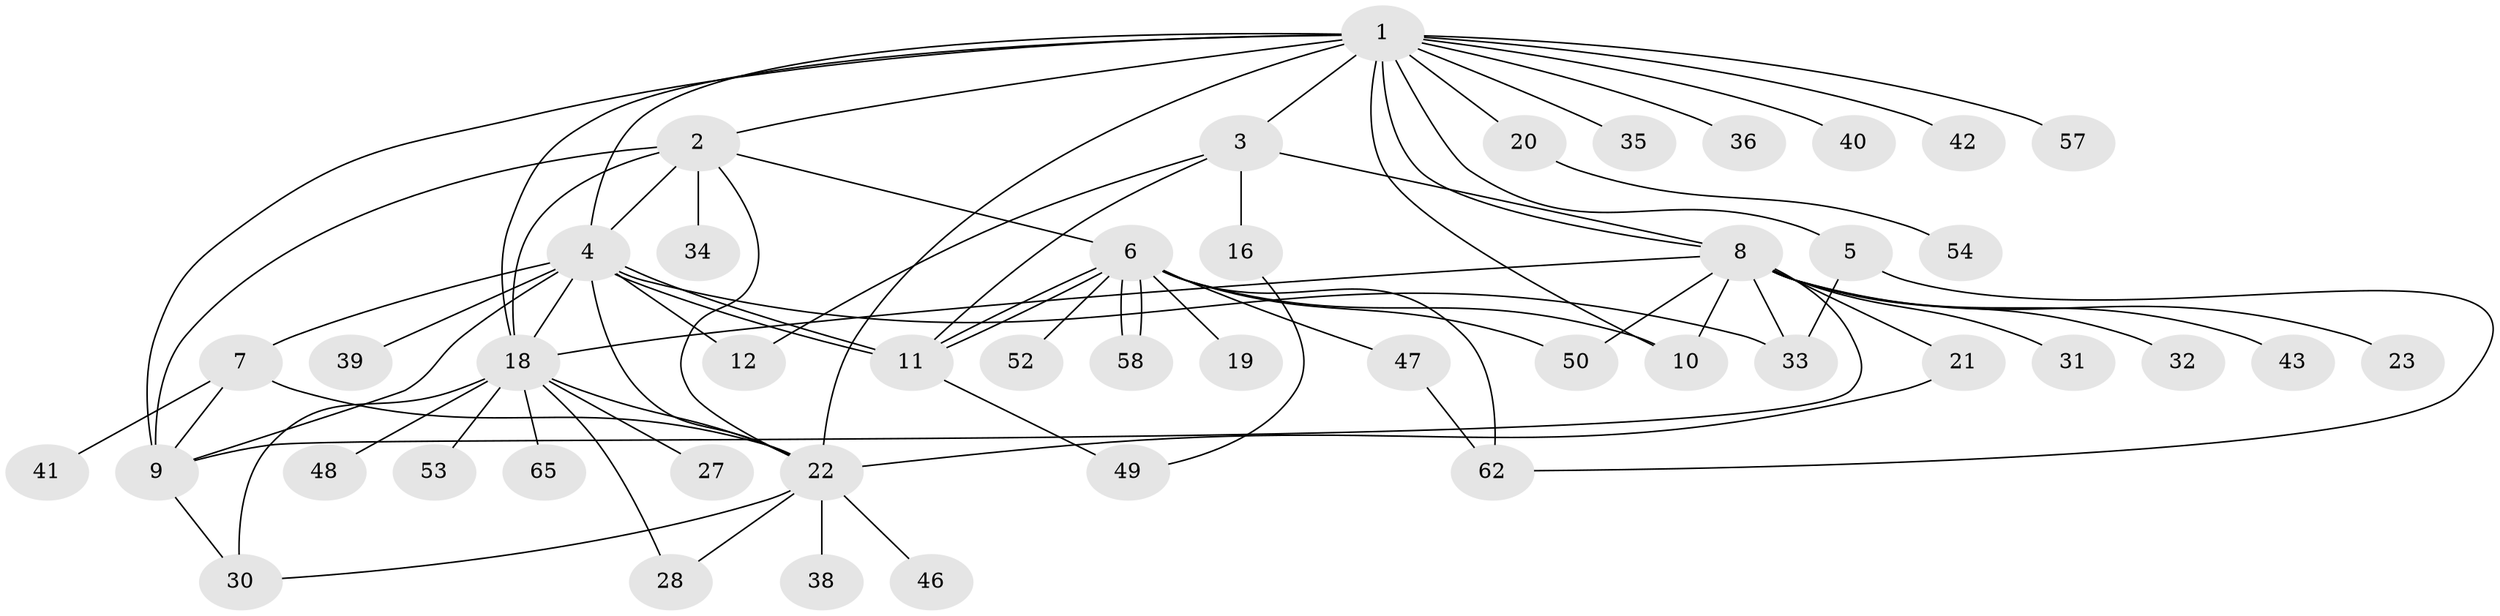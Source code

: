 // Generated by graph-tools (version 1.1) at 2025/23/03/03/25 07:23:52]
// undirected, 46 vertices, 76 edges
graph export_dot {
graph [start="1"]
  node [color=gray90,style=filled];
  1 [super="+17"];
  2 [super="+63"];
  3 [super="+64"];
  4 [super="+26"];
  5 [super="+14"];
  6 [super="+45"];
  7 [super="+25"];
  8 [super="+44"];
  9 [super="+15"];
  10 [super="+60"];
  11;
  12 [super="+13"];
  16;
  18 [super="+29"];
  19;
  20;
  21;
  22 [super="+24"];
  23;
  27 [super="+37"];
  28 [super="+51"];
  30;
  31;
  32;
  33;
  34;
  35;
  36;
  38 [super="+55"];
  39 [super="+56"];
  40;
  41;
  42;
  43;
  46;
  47 [super="+59"];
  48;
  49;
  50;
  52;
  53;
  54 [super="+61"];
  57;
  58;
  62;
  65;
  1 -- 2;
  1 -- 3;
  1 -- 4;
  1 -- 5;
  1 -- 18;
  1 -- 20;
  1 -- 22;
  1 -- 35;
  1 -- 36;
  1 -- 40;
  1 -- 42;
  1 -- 57;
  1 -- 8;
  1 -- 9;
  1 -- 10;
  2 -- 6;
  2 -- 9;
  2 -- 18;
  2 -- 34;
  2 -- 4;
  2 -- 22;
  3 -- 8;
  3 -- 16;
  3 -- 12;
  3 -- 11;
  4 -- 7;
  4 -- 9;
  4 -- 11;
  4 -- 11;
  4 -- 12;
  4 -- 18;
  4 -- 22 [weight=2];
  4 -- 33;
  4 -- 39;
  5 -- 33;
  5 -- 62;
  6 -- 10;
  6 -- 11;
  6 -- 11;
  6 -- 19;
  6 -- 47 [weight=2];
  6 -- 50;
  6 -- 52;
  6 -- 58;
  6 -- 58;
  6 -- 62;
  7 -- 22;
  7 -- 41;
  7 -- 9;
  8 -- 10;
  8 -- 18;
  8 -- 21;
  8 -- 23;
  8 -- 31;
  8 -- 32;
  8 -- 33;
  8 -- 43;
  8 -- 50;
  8 -- 9;
  9 -- 30;
  11 -- 49;
  16 -- 49;
  18 -- 22;
  18 -- 27;
  18 -- 28;
  18 -- 30;
  18 -- 48;
  18 -- 53;
  18 -- 65;
  20 -- 54;
  21 -- 22;
  22 -- 28;
  22 -- 30;
  22 -- 38 [weight=2];
  22 -- 46;
  47 -- 62;
}
